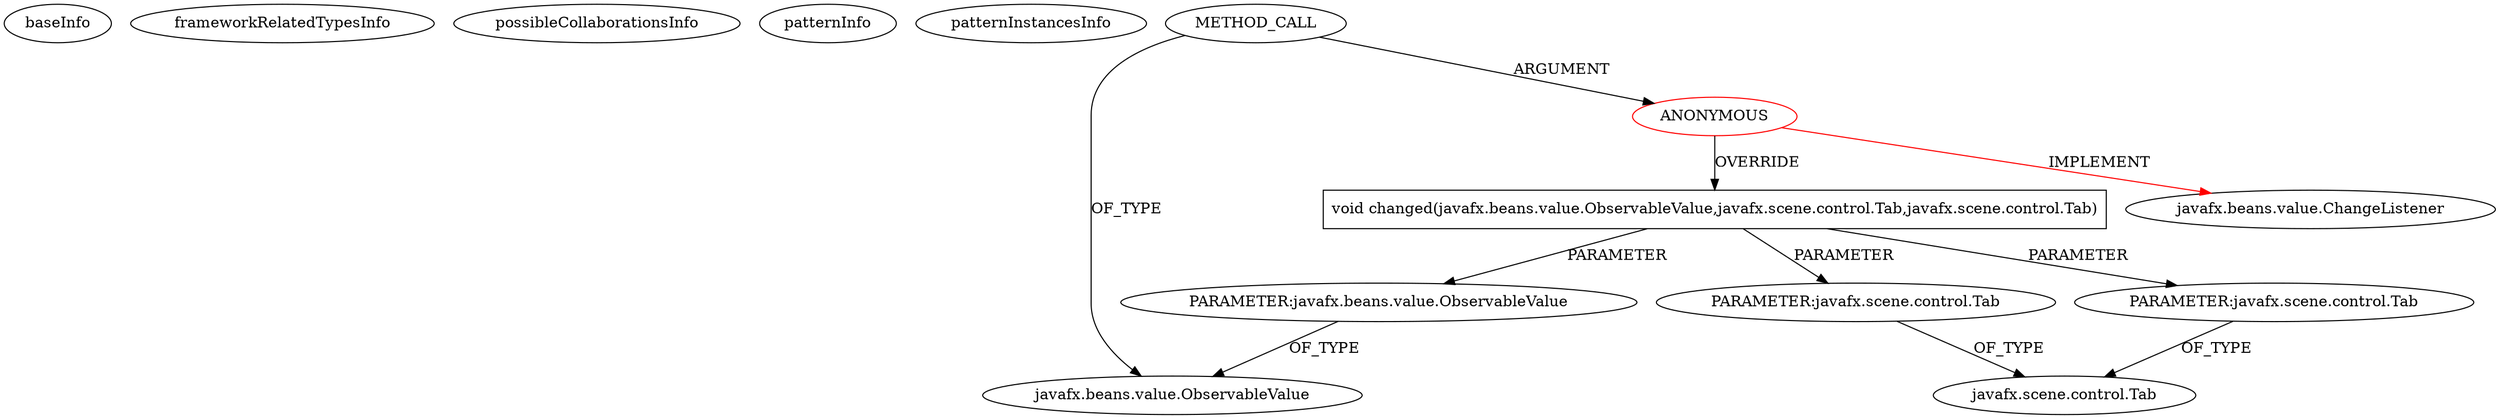 digraph {
baseInfo[graphId=3650,category="pattern",isAnonymous=true,possibleRelation=false]
frameworkRelatedTypesInfo[0="javafx.beans.value.ChangeListener"]
possibleCollaborationsInfo[]
patternInfo[frequency=2.0,patternRootClient=0]
patternInstancesInfo[0="TomaszKorecki-InvestorAssistant~/TomaszKorecki-InvestorAssistant/InvestorAssistant-master/Investor's assistant/src/investor/MainMenu.java~void start(javafx.stage.Stage)~1472",1="Xesenix-graph-editor~/Xesenix-graph-editor/graph-editor-master/src/main/java/pl/xesenix/graph_editor/AppController.java~void initialize()~1624"]
4[label="void changed(javafx.beans.value.ObservableValue,javafx.scene.control.Tab,javafx.scene.control.Tab)",vertexType="OVERRIDING_METHOD_DECLARATION",isFrameworkType=false,shape=box]
5[label="PARAMETER:javafx.beans.value.ObservableValue",vertexType="PARAMETER_DECLARATION",isFrameworkType=false]
3[label="javafx.beans.value.ObservableValue",vertexType="FRAMEWORK_INTERFACE_TYPE",isFrameworkType=false]
2[label="METHOD_CALL",vertexType="OUTSIDE_CALL",isFrameworkType=false]
7[label="PARAMETER:javafx.scene.control.Tab",vertexType="PARAMETER_DECLARATION",isFrameworkType=false]
8[label="javafx.scene.control.Tab",vertexType="FRAMEWORK_CLASS_TYPE",isFrameworkType=false]
9[label="PARAMETER:javafx.scene.control.Tab",vertexType="PARAMETER_DECLARATION",isFrameworkType=false]
0[label="ANONYMOUS",vertexType="ROOT_ANONYMOUS_DECLARATION",isFrameworkType=false,color=red]
1[label="javafx.beans.value.ChangeListener",vertexType="FRAMEWORK_INTERFACE_TYPE",isFrameworkType=false]
2->3[label="OF_TYPE"]
4->5[label="PARAMETER"]
2->0[label="ARGUMENT"]
4->7[label="PARAMETER"]
5->3[label="OF_TYPE"]
4->9[label="PARAMETER"]
0->1[label="IMPLEMENT",color=red]
9->8[label="OF_TYPE"]
0->4[label="OVERRIDE"]
7->8[label="OF_TYPE"]
}
